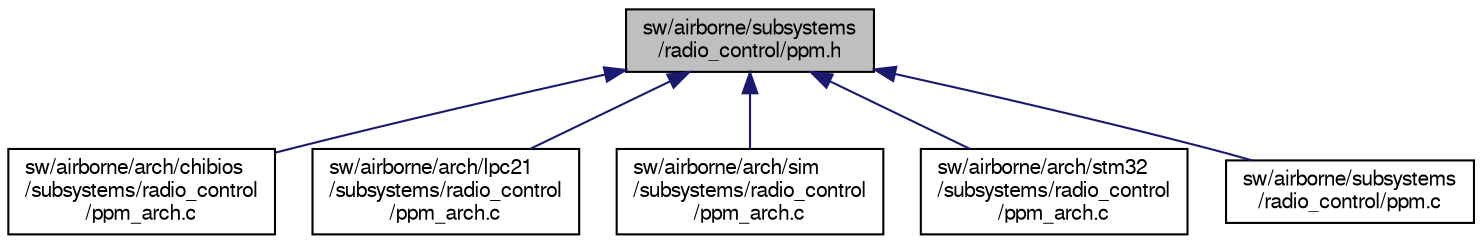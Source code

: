 digraph "sw/airborne/subsystems/radio_control/ppm.h"
{
  edge [fontname="FreeSans",fontsize="10",labelfontname="FreeSans",labelfontsize="10"];
  node [fontname="FreeSans",fontsize="10",shape=record];
  Node1 [label="sw/airborne/subsystems\l/radio_control/ppm.h",height=0.2,width=0.4,color="black", fillcolor="grey75", style="filled", fontcolor="black"];
  Node1 -> Node2 [dir="back",color="midnightblue",fontsize="10",style="solid",fontname="FreeSans"];
  Node2 [label="sw/airborne/arch/chibios\l/subsystems/radio_control\l/ppm_arch.c",height=0.2,width=0.4,color="black", fillcolor="white", style="filled",URL="$chibios_2subsystems_2radio__control_2ppm__arch_8c.html",tooltip="PPM interface between ChibiOS and Paparazzi. "];
  Node1 -> Node3 [dir="back",color="midnightblue",fontsize="10",style="solid",fontname="FreeSans"];
  Node3 [label="sw/airborne/arch/lpc21\l/subsystems/radio_control\l/ppm_arch.c",height=0.2,width=0.4,color="black", fillcolor="white", style="filled",URL="$lpc21_2subsystems_2radio__control_2ppm__arch_8c.html",tooltip="LPC21xx specific implementation for PPM radio control. "];
  Node1 -> Node4 [dir="back",color="midnightblue",fontsize="10",style="solid",fontname="FreeSans"];
  Node4 [label="sw/airborne/arch/sim\l/subsystems/radio_control\l/ppm_arch.c",height=0.2,width=0.4,color="black", fillcolor="white", style="filled",URL="$sim_2subsystems_2radio__control_2ppm__arch_8c.html",tooltip="PPM radio control, simulator specific. "];
  Node1 -> Node5 [dir="back",color="midnightblue",fontsize="10",style="solid",fontname="FreeSans"];
  Node5 [label="sw/airborne/arch/stm32\l/subsystems/radio_control\l/ppm_arch.c",height=0.2,width=0.4,color="black", fillcolor="white", style="filled",URL="$stm32_2subsystems_2radio__control_2ppm__arch_8c.html",tooltip="STM32 ppm decoder. "];
  Node1 -> Node6 [dir="back",color="midnightblue",fontsize="10",style="solid",fontname="FreeSans"];
  Node6 [label="sw/airborne/subsystems\l/radio_control/ppm.c",height=0.2,width=0.4,color="black", fillcolor="white", style="filled",URL="$ppm_8c.html",tooltip="Architecture independent functions for PPM radio control. "];
}

